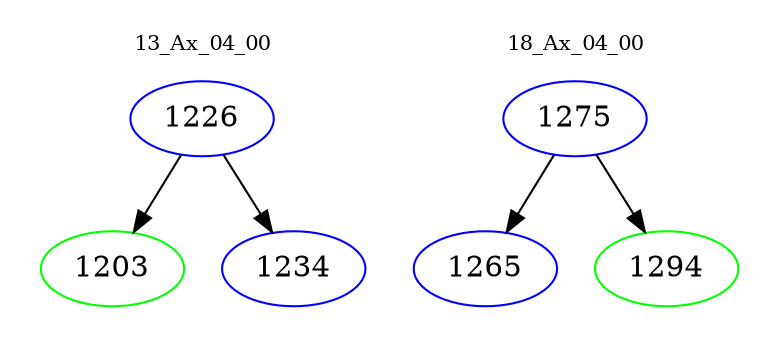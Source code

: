 digraph{
subgraph cluster_0 {
color = white
label = "13_Ax_04_00";
fontsize=10;
T0_1226 [label="1226", color="blue"]
T0_1226 -> T0_1203 [color="black"]
T0_1203 [label="1203", color="green"]
T0_1226 -> T0_1234 [color="black"]
T0_1234 [label="1234", color="blue"]
}
subgraph cluster_1 {
color = white
label = "18_Ax_04_00";
fontsize=10;
T1_1275 [label="1275", color="blue"]
T1_1275 -> T1_1265 [color="black"]
T1_1265 [label="1265", color="blue"]
T1_1275 -> T1_1294 [color="black"]
T1_1294 [label="1294", color="green"]
}
}
